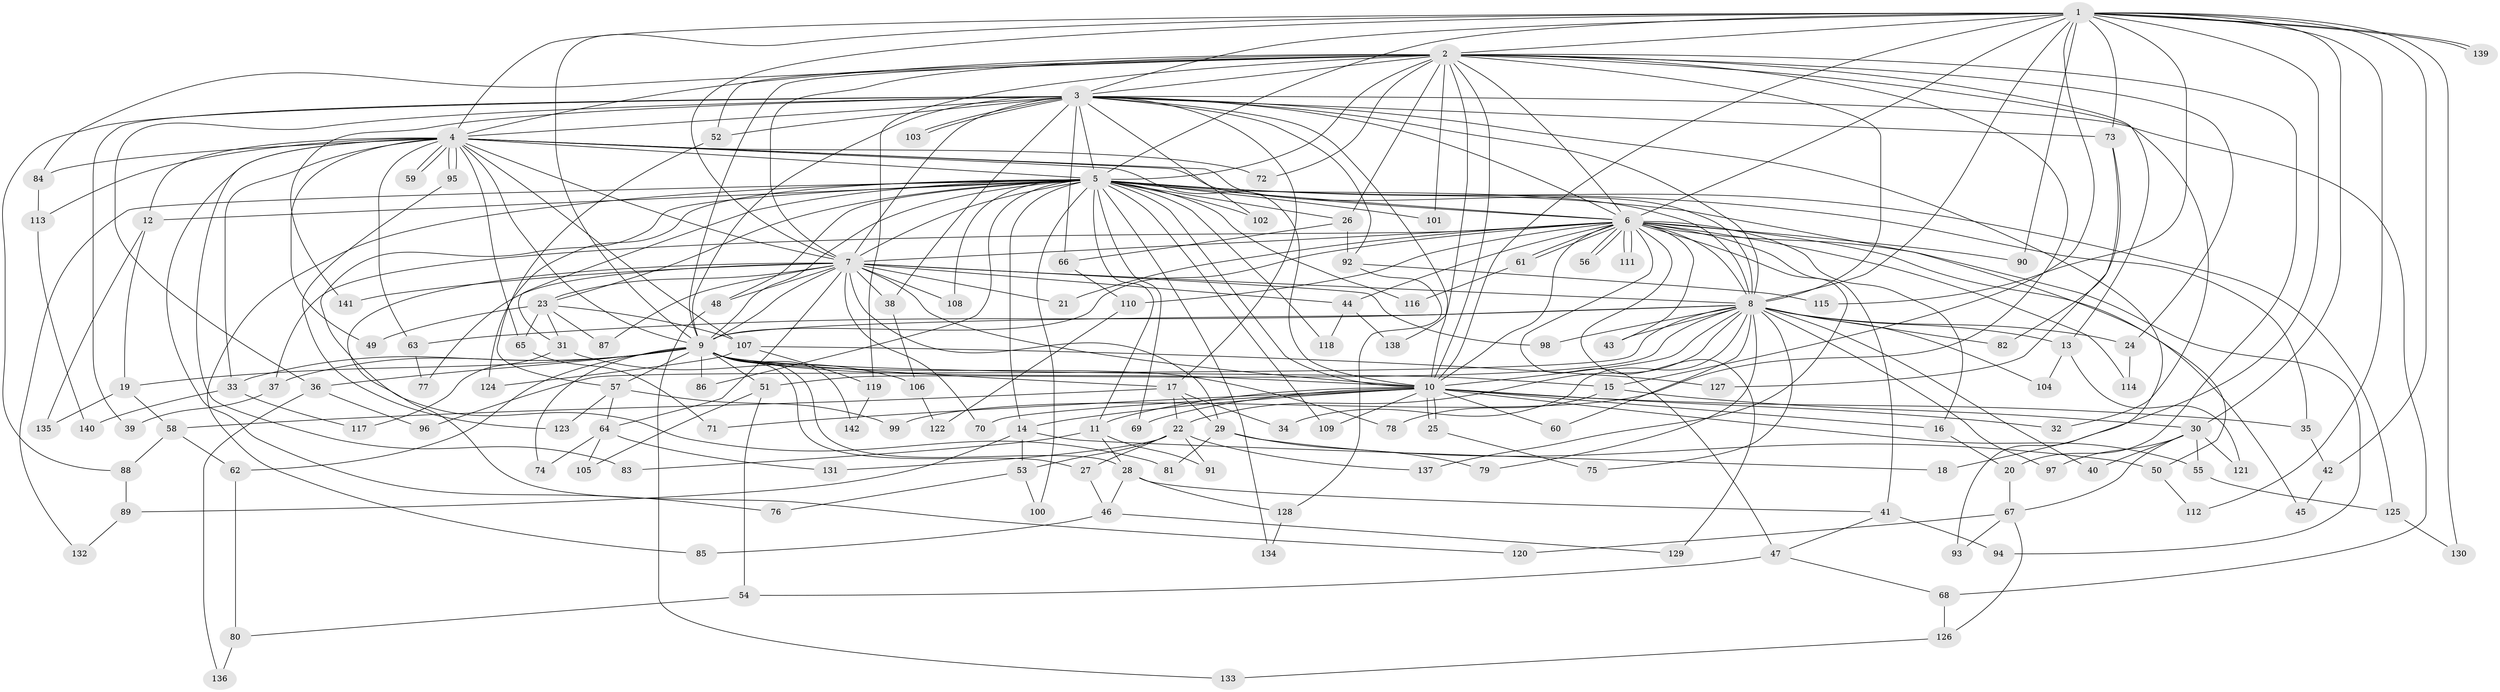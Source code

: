 // coarse degree distribution, {22: 0.010101010101010102, 40: 0.010101010101010102, 25: 0.010101010101010102, 4: 0.08080808080808081, 5: 0.06060606060606061, 2: 0.48484848484848486, 31: 0.010101010101010102, 1: 0.12121212121212122, 3: 0.1717171717171717, 7: 0.010101010101010102, 6: 0.020202020202020204, 8: 0.010101010101010102}
// Generated by graph-tools (version 1.1) at 2025/46/03/04/25 21:46:39]
// undirected, 142 vertices, 309 edges
graph export_dot {
graph [start="1"]
  node [color=gray90,style=filled];
  1;
  2;
  3;
  4;
  5;
  6;
  7;
  8;
  9;
  10;
  11;
  12;
  13;
  14;
  15;
  16;
  17;
  18;
  19;
  20;
  21;
  22;
  23;
  24;
  25;
  26;
  27;
  28;
  29;
  30;
  31;
  32;
  33;
  34;
  35;
  36;
  37;
  38;
  39;
  40;
  41;
  42;
  43;
  44;
  45;
  46;
  47;
  48;
  49;
  50;
  51;
  52;
  53;
  54;
  55;
  56;
  57;
  58;
  59;
  60;
  61;
  62;
  63;
  64;
  65;
  66;
  67;
  68;
  69;
  70;
  71;
  72;
  73;
  74;
  75;
  76;
  77;
  78;
  79;
  80;
  81;
  82;
  83;
  84;
  85;
  86;
  87;
  88;
  89;
  90;
  91;
  92;
  93;
  94;
  95;
  96;
  97;
  98;
  99;
  100;
  101;
  102;
  103;
  104;
  105;
  106;
  107;
  108;
  109;
  110;
  111;
  112;
  113;
  114;
  115;
  116;
  117;
  118;
  119;
  120;
  121;
  122;
  123;
  124;
  125;
  126;
  127;
  128;
  129;
  130;
  131;
  132;
  133;
  134;
  135;
  136;
  137;
  138;
  139;
  140;
  141;
  142;
  1 -- 2;
  1 -- 3;
  1 -- 4;
  1 -- 5;
  1 -- 6;
  1 -- 7;
  1 -- 8;
  1 -- 9;
  1 -- 10;
  1 -- 15;
  1 -- 18;
  1 -- 30;
  1 -- 42;
  1 -- 73;
  1 -- 90;
  1 -- 112;
  1 -- 115;
  1 -- 130;
  1 -- 139;
  1 -- 139;
  2 -- 3;
  2 -- 4;
  2 -- 5;
  2 -- 6;
  2 -- 7;
  2 -- 8;
  2 -- 9;
  2 -- 10;
  2 -- 13;
  2 -- 20;
  2 -- 24;
  2 -- 26;
  2 -- 32;
  2 -- 52;
  2 -- 72;
  2 -- 84;
  2 -- 99;
  2 -- 101;
  2 -- 119;
  2 -- 138;
  3 -- 4;
  3 -- 5;
  3 -- 6;
  3 -- 7;
  3 -- 8;
  3 -- 9;
  3 -- 10;
  3 -- 17;
  3 -- 36;
  3 -- 38;
  3 -- 39;
  3 -- 52;
  3 -- 66;
  3 -- 68;
  3 -- 73;
  3 -- 88;
  3 -- 92;
  3 -- 93;
  3 -- 102;
  3 -- 103;
  3 -- 103;
  3 -- 141;
  4 -- 5;
  4 -- 6;
  4 -- 7;
  4 -- 8;
  4 -- 9;
  4 -- 10;
  4 -- 12;
  4 -- 33;
  4 -- 49;
  4 -- 59;
  4 -- 59;
  4 -- 63;
  4 -- 65;
  4 -- 72;
  4 -- 76;
  4 -- 83;
  4 -- 84;
  4 -- 95;
  4 -- 95;
  4 -- 107;
  4 -- 113;
  5 -- 6;
  5 -- 7;
  5 -- 8;
  5 -- 9;
  5 -- 10;
  5 -- 11;
  5 -- 12;
  5 -- 14;
  5 -- 23;
  5 -- 26;
  5 -- 31;
  5 -- 35;
  5 -- 48;
  5 -- 50;
  5 -- 69;
  5 -- 81;
  5 -- 85;
  5 -- 86;
  5 -- 100;
  5 -- 101;
  5 -- 102;
  5 -- 108;
  5 -- 109;
  5 -- 116;
  5 -- 118;
  5 -- 124;
  5 -- 125;
  5 -- 132;
  5 -- 134;
  6 -- 7;
  6 -- 8;
  6 -- 9;
  6 -- 10;
  6 -- 16;
  6 -- 21;
  6 -- 37;
  6 -- 41;
  6 -- 43;
  6 -- 44;
  6 -- 45;
  6 -- 47;
  6 -- 56;
  6 -- 56;
  6 -- 61;
  6 -- 61;
  6 -- 90;
  6 -- 94;
  6 -- 110;
  6 -- 111;
  6 -- 111;
  6 -- 114;
  6 -- 129;
  6 -- 137;
  7 -- 8;
  7 -- 9;
  7 -- 10;
  7 -- 21;
  7 -- 23;
  7 -- 29;
  7 -- 38;
  7 -- 44;
  7 -- 48;
  7 -- 64;
  7 -- 70;
  7 -- 77;
  7 -- 87;
  7 -- 98;
  7 -- 108;
  7 -- 120;
  7 -- 141;
  8 -- 9;
  8 -- 10;
  8 -- 13;
  8 -- 22;
  8 -- 24;
  8 -- 34;
  8 -- 40;
  8 -- 43;
  8 -- 51;
  8 -- 60;
  8 -- 63;
  8 -- 75;
  8 -- 79;
  8 -- 82;
  8 -- 96;
  8 -- 97;
  8 -- 98;
  8 -- 104;
  9 -- 10;
  9 -- 15;
  9 -- 17;
  9 -- 19;
  9 -- 27;
  9 -- 28;
  9 -- 33;
  9 -- 36;
  9 -- 37;
  9 -- 51;
  9 -- 57;
  9 -- 62;
  9 -- 74;
  9 -- 78;
  9 -- 86;
  9 -- 142;
  10 -- 11;
  10 -- 14;
  10 -- 16;
  10 -- 25;
  10 -- 25;
  10 -- 32;
  10 -- 35;
  10 -- 55;
  10 -- 60;
  10 -- 69;
  10 -- 70;
  10 -- 71;
  10 -- 109;
  11 -- 28;
  11 -- 83;
  11 -- 91;
  12 -- 19;
  12 -- 135;
  13 -- 104;
  13 -- 121;
  14 -- 18;
  14 -- 53;
  14 -- 89;
  15 -- 30;
  15 -- 78;
  16 -- 20;
  17 -- 22;
  17 -- 29;
  17 -- 34;
  17 -- 58;
  19 -- 58;
  19 -- 135;
  20 -- 67;
  22 -- 27;
  22 -- 53;
  22 -- 91;
  22 -- 131;
  22 -- 137;
  23 -- 31;
  23 -- 49;
  23 -- 65;
  23 -- 87;
  23 -- 107;
  24 -- 114;
  25 -- 75;
  26 -- 66;
  26 -- 92;
  27 -- 46;
  28 -- 41;
  28 -- 46;
  28 -- 128;
  29 -- 50;
  29 -- 79;
  29 -- 81;
  30 -- 40;
  30 -- 55;
  30 -- 67;
  30 -- 97;
  30 -- 121;
  31 -- 106;
  31 -- 117;
  33 -- 117;
  33 -- 140;
  35 -- 42;
  36 -- 96;
  36 -- 136;
  37 -- 39;
  38 -- 106;
  41 -- 47;
  41 -- 94;
  42 -- 45;
  44 -- 118;
  44 -- 138;
  46 -- 85;
  46 -- 129;
  47 -- 54;
  47 -- 68;
  48 -- 133;
  50 -- 112;
  51 -- 54;
  51 -- 105;
  52 -- 57;
  53 -- 76;
  53 -- 100;
  54 -- 80;
  55 -- 125;
  57 -- 64;
  57 -- 99;
  57 -- 123;
  58 -- 62;
  58 -- 88;
  61 -- 116;
  62 -- 80;
  63 -- 77;
  64 -- 74;
  64 -- 105;
  64 -- 131;
  65 -- 71;
  66 -- 110;
  67 -- 93;
  67 -- 120;
  67 -- 126;
  68 -- 126;
  73 -- 82;
  73 -- 127;
  80 -- 136;
  84 -- 113;
  88 -- 89;
  89 -- 132;
  92 -- 115;
  92 -- 128;
  95 -- 123;
  106 -- 122;
  107 -- 119;
  107 -- 124;
  107 -- 127;
  110 -- 122;
  113 -- 140;
  119 -- 142;
  125 -- 130;
  126 -- 133;
  128 -- 134;
}
